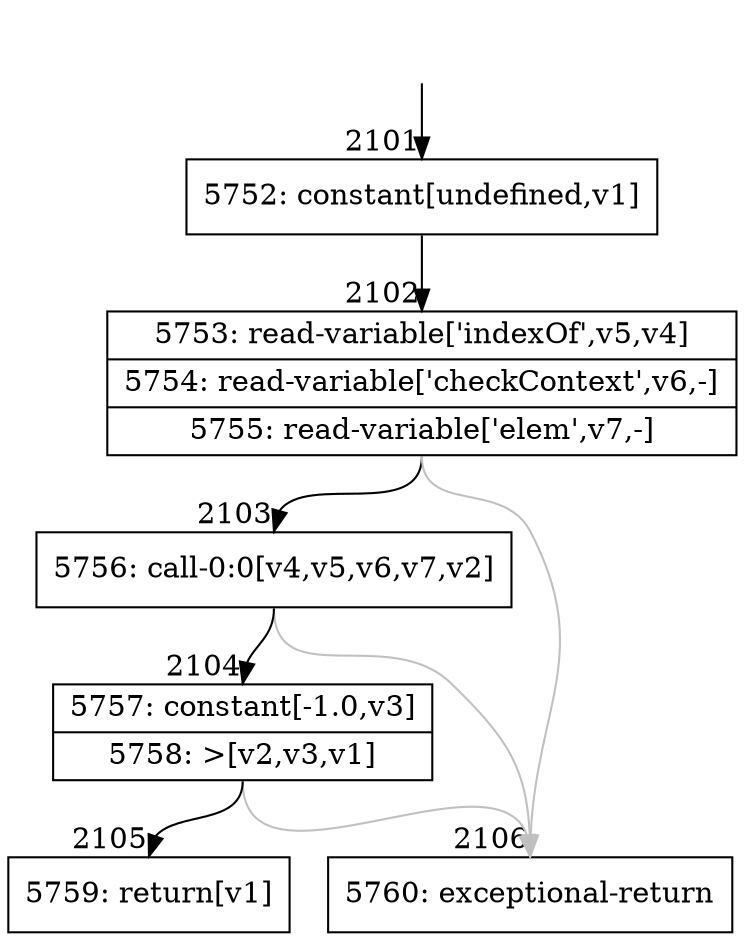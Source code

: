 digraph {
rankdir="TD"
BB_entry151[shape=none,label=""];
BB_entry151 -> BB2101 [tailport=s, headport=n, headlabel="    2101"]
BB2101 [shape=record label="{5752: constant[undefined,v1]}" ] 
BB2101 -> BB2102 [tailport=s, headport=n, headlabel="      2102"]
BB2102 [shape=record label="{5753: read-variable['indexOf',v5,v4]|5754: read-variable['checkContext',v6,-]|5755: read-variable['elem',v7,-]}" ] 
BB2102 -> BB2103 [tailport=s, headport=n, headlabel="      2103"]
BB2102 -> BB2106 [tailport=s, headport=n, color=gray, headlabel="      2106"]
BB2103 [shape=record label="{5756: call-0:0[v4,v5,v6,v7,v2]}" ] 
BB2103 -> BB2104 [tailport=s, headport=n, headlabel="      2104"]
BB2103 -> BB2106 [tailport=s, headport=n, color=gray]
BB2104 [shape=record label="{5757: constant[-1.0,v3]|5758: \>[v2,v3,v1]}" ] 
BB2104 -> BB2105 [tailport=s, headport=n, headlabel="      2105"]
BB2104 -> BB2106 [tailport=s, headport=n, color=gray]
BB2105 [shape=record label="{5759: return[v1]}" ] 
BB2106 [shape=record label="{5760: exceptional-return}" ] 
}
